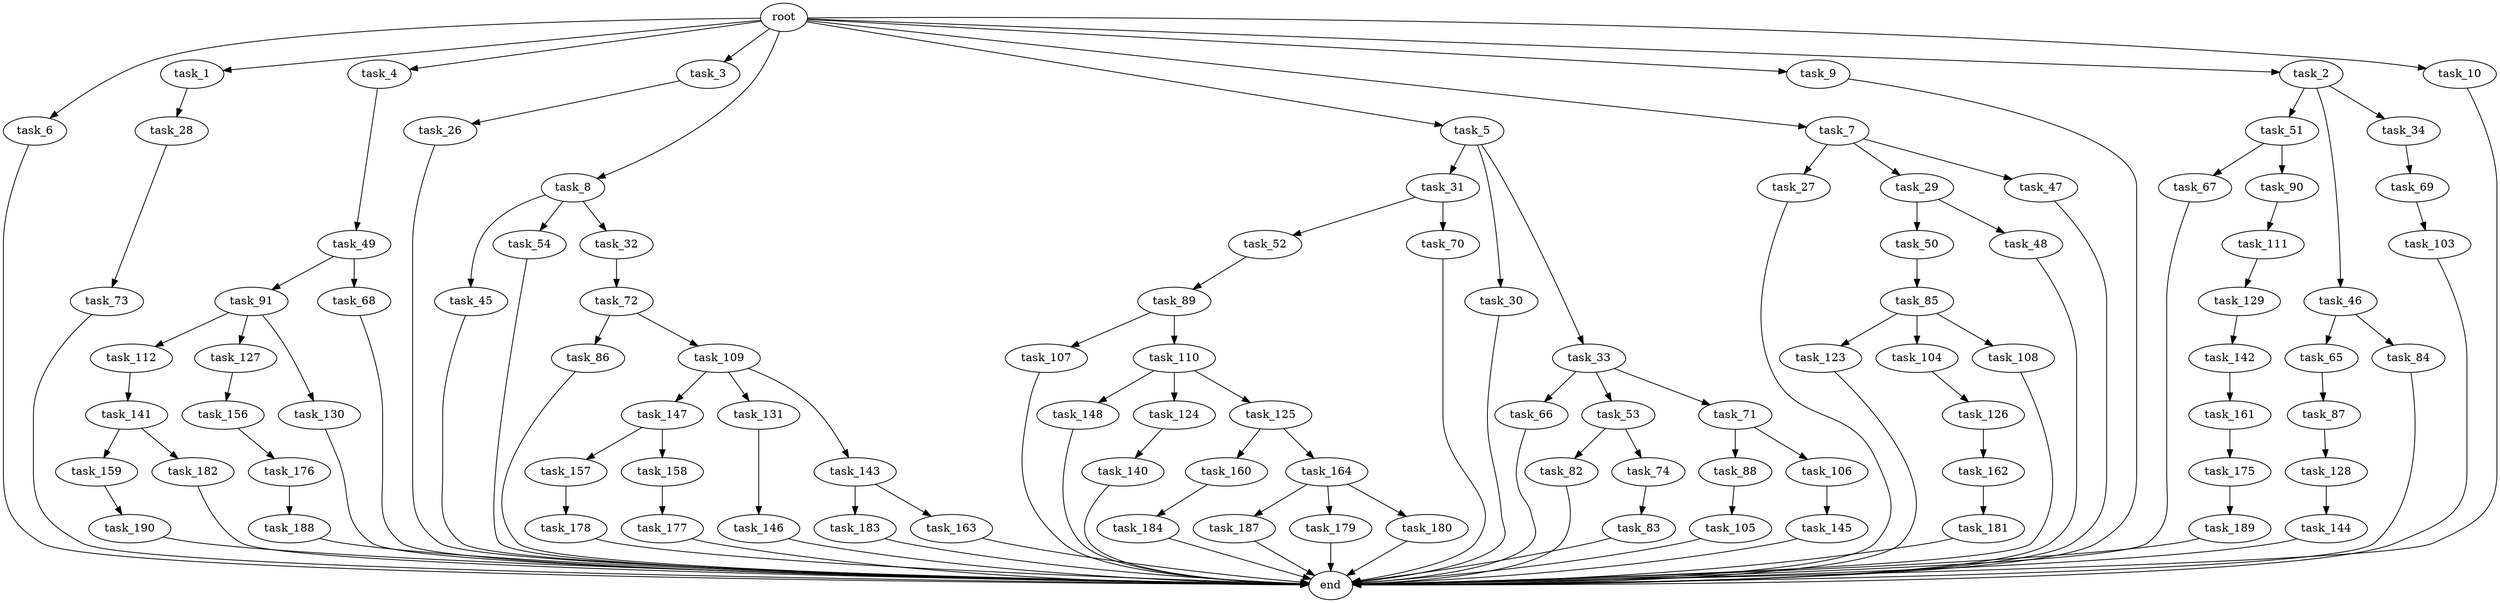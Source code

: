 digraph G {
  task_112 [size="34359738.368000"];
  task_6 [size="1.024000"];
  task_91 [size="214748364.800000"];
  task_45 [size="214748364.800000"];
  task_187 [size="695784701.952000"];
  task_73 [size="858993459.200000"];
  task_123 [size="549755813.888000"];
  task_66 [size="695784701.952000"];
  task_1 [size="1.024000"];
  task_82 [size="77309411.328000"];
  task_159 [size="549755813.888000"];
  task_68 [size="214748364.800000"];
  task_190 [size="214748364.800000"];
  task_65 [size="34359738.368000"];
  task_83 [size="420906795.008000"];
  task_72 [size="137438953.472000"];
  root [size="0.000000"];
  task_178 [size="858993459.200000"];
  task_179 [size="695784701.952000"];
  task_144 [size="214748364.800000"];
  task_148 [size="858993459.200000"];
  task_74 [size="77309411.328000"];
  task_4 [size="1.024000"];
  task_3 [size="1.024000"];
  task_86 [size="309237645.312000"];
  task_147 [size="137438953.472000"];
  task_131 [size="137438953.472000"];
  task_189 [size="309237645.312000"];
  task_85 [size="309237645.312000"];
  task_183 [size="137438953.472000"];
  task_157 [size="695784701.952000"];
  task_182 [size="549755813.888000"];
  task_8 [size="1.024000"];
  task_184 [size="137438953.472000"];
  task_27 [size="858993459.200000"];
  task_109 [size="309237645.312000"];
  task_177 [size="309237645.312000"];
  task_5 [size="1.024000"];
  task_107 [size="137438953.472000"];
  task_49 [size="214748364.800000"];
  task_145 [size="549755813.888000"];
  task_128 [size="420906795.008000"];
  task_54 [size="214748364.800000"];
  task_32 [size="214748364.800000"];
  task_88 [size="214748364.800000"];
  task_7 [size="1.024000"];
  task_188 [size="309237645.312000"];
  task_53 [size="695784701.952000"];
  task_181 [size="309237645.312000"];
  task_126 [size="695784701.952000"];
  task_51 [size="420906795.008000"];
  task_31 [size="137438953.472000"];
  task_28 [size="858993459.200000"];
  task_142 [size="695784701.952000"];
  task_9 [size="1.024000"];
  task_180 [size="695784701.952000"];
  task_175 [size="77309411.328000"];
  task_141 [size="695784701.952000"];
  task_162 [size="695784701.952000"];
  task_26 [size="695784701.952000"];
  task_143 [size="137438953.472000"];
  task_2 [size="1.024000"];
  task_106 [size="214748364.800000"];
  task_105 [size="549755813.888000"];
  task_129 [size="309237645.312000"];
  task_52 [size="137438953.472000"];
  task_87 [size="77309411.328000"];
  task_50 [size="695784701.952000"];
  task_176 [size="34359738.368000"];
  task_111 [size="695784701.952000"];
  task_104 [size="549755813.888000"];
  task_158 [size="695784701.952000"];
  task_160 [size="858993459.200000"];
  task_103 [size="34359738.368000"];
  task_127 [size="34359738.368000"];
  task_70 [size="137438953.472000"];
  task_30 [size="137438953.472000"];
  task_156 [size="309237645.312000"];
  task_67 [size="77309411.328000"];
  task_48 [size="695784701.952000"];
  task_10 [size="1.024000"];
  task_164 [size="858993459.200000"];
  task_163 [size="137438953.472000"];
  task_29 [size="858993459.200000"];
  task_84 [size="34359738.368000"];
  task_130 [size="34359738.368000"];
  task_161 [size="858993459.200000"];
  task_33 [size="137438953.472000"];
  task_47 [size="858993459.200000"];
  task_69 [size="858993459.200000"];
  task_140 [size="858993459.200000"];
  task_108 [size="549755813.888000"];
  end [size="0.000000"];
  task_71 [size="695784701.952000"];
  task_89 [size="309237645.312000"];
  task_46 [size="420906795.008000"];
  task_146 [size="549755813.888000"];
  task_34 [size="420906795.008000"];
  task_110 [size="137438953.472000"];
  task_124 [size="858993459.200000"];
  task_125 [size="858993459.200000"];
  task_90 [size="77309411.328000"];

  task_112 -> task_141 [size="679477248.000000"];
  task_6 -> end [size="1.000000"];
  task_91 -> task_112 [size="33554432.000000"];
  task_91 -> task_130 [size="33554432.000000"];
  task_91 -> task_127 [size="33554432.000000"];
  task_45 -> end [size="1.000000"];
  task_187 -> end [size="1.000000"];
  task_73 -> end [size="1.000000"];
  task_123 -> end [size="1.000000"];
  task_66 -> end [size="1.000000"];
  task_1 -> task_28 [size="838860800.000000"];
  task_82 -> end [size="1.000000"];
  task_159 -> task_190 [size="209715200.000000"];
  task_68 -> end [size="1.000000"];
  task_190 -> end [size="1.000000"];
  task_65 -> task_87 [size="75497472.000000"];
  task_83 -> end [size="1.000000"];
  task_72 -> task_86 [size="301989888.000000"];
  task_72 -> task_109 [size="301989888.000000"];
  root -> task_2 [size="1.000000"];
  root -> task_6 [size="1.000000"];
  root -> task_7 [size="1.000000"];
  root -> task_4 [size="1.000000"];
  root -> task_3 [size="1.000000"];
  root -> task_5 [size="1.000000"];
  root -> task_1 [size="1.000000"];
  root -> task_8 [size="1.000000"];
  root -> task_9 [size="1.000000"];
  root -> task_10 [size="1.000000"];
  task_178 -> end [size="1.000000"];
  task_179 -> end [size="1.000000"];
  task_144 -> end [size="1.000000"];
  task_148 -> end [size="1.000000"];
  task_74 -> task_83 [size="411041792.000000"];
  task_4 -> task_49 [size="209715200.000000"];
  task_3 -> task_26 [size="679477248.000000"];
  task_86 -> end [size="1.000000"];
  task_147 -> task_158 [size="679477248.000000"];
  task_147 -> task_157 [size="679477248.000000"];
  task_131 -> task_146 [size="536870912.000000"];
  task_189 -> end [size="1.000000"];
  task_85 -> task_108 [size="536870912.000000"];
  task_85 -> task_104 [size="536870912.000000"];
  task_85 -> task_123 [size="536870912.000000"];
  task_183 -> end [size="1.000000"];
  task_157 -> task_178 [size="838860800.000000"];
  task_182 -> end [size="1.000000"];
  task_8 -> task_54 [size="209715200.000000"];
  task_8 -> task_32 [size="209715200.000000"];
  task_8 -> task_45 [size="209715200.000000"];
  task_184 -> end [size="1.000000"];
  task_27 -> end [size="1.000000"];
  task_109 -> task_143 [size="134217728.000000"];
  task_109 -> task_147 [size="134217728.000000"];
  task_109 -> task_131 [size="134217728.000000"];
  task_177 -> end [size="1.000000"];
  task_5 -> task_31 [size="134217728.000000"];
  task_5 -> task_33 [size="134217728.000000"];
  task_5 -> task_30 [size="134217728.000000"];
  task_107 -> end [size="1.000000"];
  task_49 -> task_68 [size="209715200.000000"];
  task_49 -> task_91 [size="209715200.000000"];
  task_145 -> end [size="1.000000"];
  task_128 -> task_144 [size="209715200.000000"];
  task_54 -> end [size="1.000000"];
  task_32 -> task_72 [size="134217728.000000"];
  task_88 -> task_105 [size="536870912.000000"];
  task_7 -> task_29 [size="838860800.000000"];
  task_7 -> task_27 [size="838860800.000000"];
  task_7 -> task_47 [size="838860800.000000"];
  task_188 -> end [size="1.000000"];
  task_53 -> task_82 [size="75497472.000000"];
  task_53 -> task_74 [size="75497472.000000"];
  task_181 -> end [size="1.000000"];
  task_126 -> task_162 [size="679477248.000000"];
  task_51 -> task_67 [size="75497472.000000"];
  task_51 -> task_90 [size="75497472.000000"];
  task_31 -> task_52 [size="134217728.000000"];
  task_31 -> task_70 [size="134217728.000000"];
  task_28 -> task_73 [size="838860800.000000"];
  task_142 -> task_161 [size="838860800.000000"];
  task_9 -> end [size="1.000000"];
  task_180 -> end [size="1.000000"];
  task_175 -> task_189 [size="301989888.000000"];
  task_141 -> task_182 [size="536870912.000000"];
  task_141 -> task_159 [size="536870912.000000"];
  task_162 -> task_181 [size="301989888.000000"];
  task_26 -> end [size="1.000000"];
  task_143 -> task_183 [size="134217728.000000"];
  task_143 -> task_163 [size="134217728.000000"];
  task_2 -> task_34 [size="411041792.000000"];
  task_2 -> task_46 [size="411041792.000000"];
  task_2 -> task_51 [size="411041792.000000"];
  task_106 -> task_145 [size="536870912.000000"];
  task_105 -> end [size="1.000000"];
  task_129 -> task_142 [size="679477248.000000"];
  task_52 -> task_89 [size="301989888.000000"];
  task_87 -> task_128 [size="411041792.000000"];
  task_50 -> task_85 [size="301989888.000000"];
  task_176 -> task_188 [size="301989888.000000"];
  task_111 -> task_129 [size="301989888.000000"];
  task_104 -> task_126 [size="679477248.000000"];
  task_158 -> task_177 [size="301989888.000000"];
  task_160 -> task_184 [size="134217728.000000"];
  task_103 -> end [size="1.000000"];
  task_127 -> task_156 [size="301989888.000000"];
  task_70 -> end [size="1.000000"];
  task_30 -> end [size="1.000000"];
  task_156 -> task_176 [size="33554432.000000"];
  task_67 -> end [size="1.000000"];
  task_48 -> end [size="1.000000"];
  task_10 -> end [size="1.000000"];
  task_164 -> task_180 [size="679477248.000000"];
  task_164 -> task_187 [size="679477248.000000"];
  task_164 -> task_179 [size="679477248.000000"];
  task_163 -> end [size="1.000000"];
  task_29 -> task_48 [size="679477248.000000"];
  task_29 -> task_50 [size="679477248.000000"];
  task_84 -> end [size="1.000000"];
  task_130 -> end [size="1.000000"];
  task_161 -> task_175 [size="75497472.000000"];
  task_33 -> task_53 [size="679477248.000000"];
  task_33 -> task_71 [size="679477248.000000"];
  task_33 -> task_66 [size="679477248.000000"];
  task_47 -> end [size="1.000000"];
  task_69 -> task_103 [size="33554432.000000"];
  task_140 -> end [size="1.000000"];
  task_108 -> end [size="1.000000"];
  task_71 -> task_88 [size="209715200.000000"];
  task_71 -> task_106 [size="209715200.000000"];
  task_89 -> task_107 [size="134217728.000000"];
  task_89 -> task_110 [size="134217728.000000"];
  task_46 -> task_65 [size="33554432.000000"];
  task_46 -> task_84 [size="33554432.000000"];
  task_146 -> end [size="1.000000"];
  task_34 -> task_69 [size="838860800.000000"];
  task_110 -> task_125 [size="838860800.000000"];
  task_110 -> task_124 [size="838860800.000000"];
  task_110 -> task_148 [size="838860800.000000"];
  task_124 -> task_140 [size="838860800.000000"];
  task_125 -> task_164 [size="838860800.000000"];
  task_125 -> task_160 [size="838860800.000000"];
  task_90 -> task_111 [size="679477248.000000"];
}
